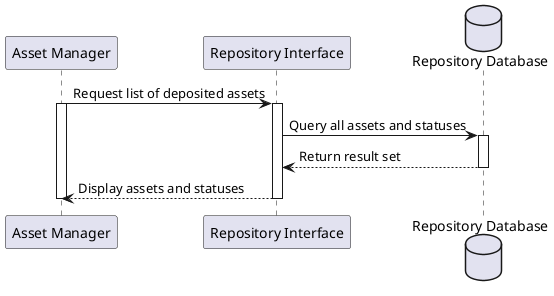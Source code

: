 @startuml
participant "Asset Manager" as manager
participant "Repository Interface" as interface
database "Repository Database" as database

manager -> interface : Request list of deposited assets
activate manager
activate interface

interface -> database : Query all assets and statuses
activate database

database --> interface : Return result set
deactivate database

interface --> manager : Display assets and statuses
deactivate interface
deactivate manager

@enduml
